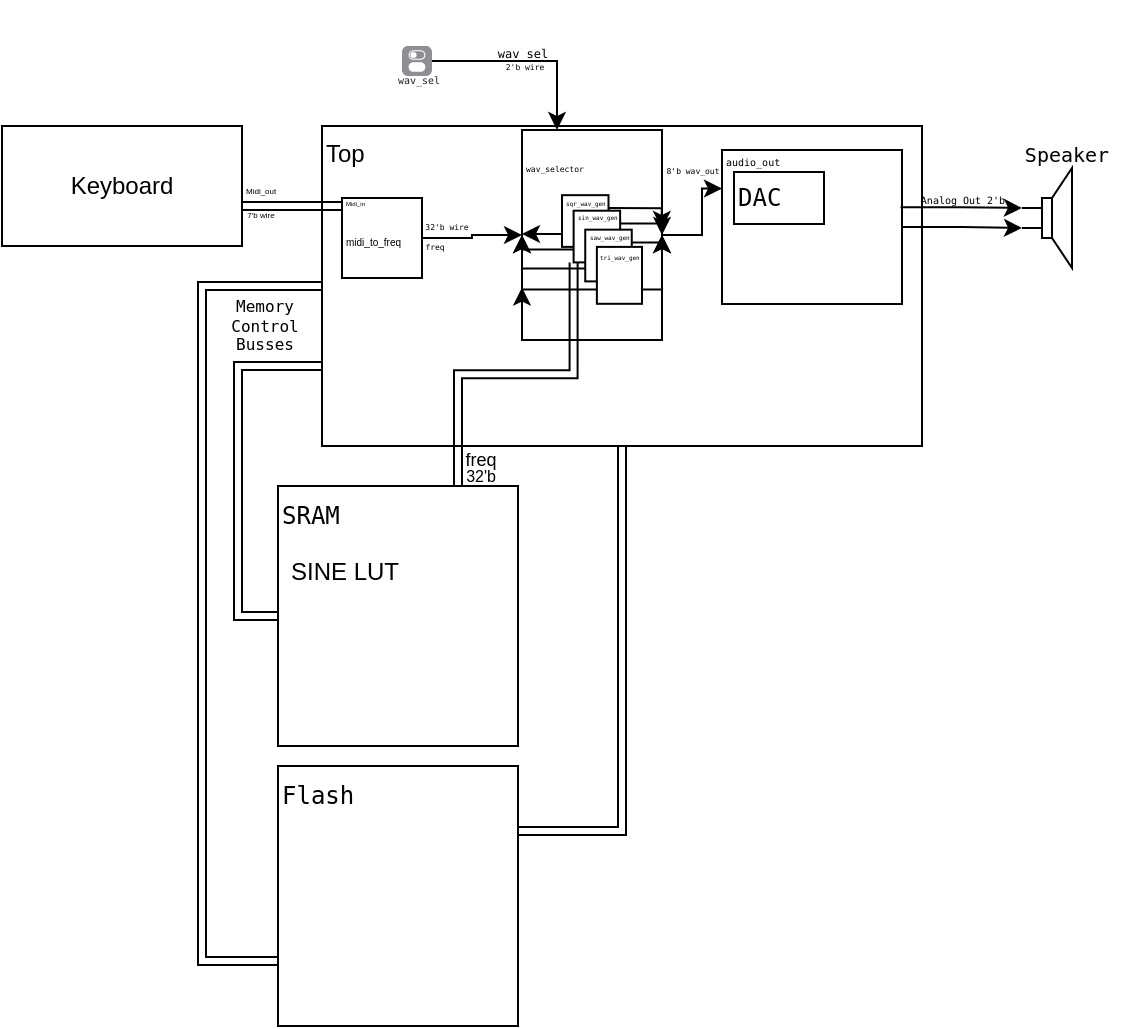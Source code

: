 <mxfile version="24.8.3">
  <diagram name="Page-1" id="_QOZc0Kbb-y-8wDCSOqI">
    <mxGraphModel dx="988" dy="519" grid="1" gridSize="10" guides="1" tooltips="1" connect="1" arrows="1" fold="1" page="1" pageScale="1" pageWidth="850" pageHeight="1100" math="0" shadow="0">
      <root>
        <mxCell id="0" />
        <mxCell id="1" parent="0" />
        <mxCell id="X8n9h5kDbns02P29xxu_-1" value="" style="group;movable=1;resizable=1;rotatable=1;deletable=1;editable=1;locked=0;connectable=1;" parent="1" vertex="1" connectable="0">
          <mxGeometry x="20" y="57" width="562" height="223" as="geometry" />
        </mxCell>
        <mxCell id="DpxpJyjisL2csvLSL_Co-1" value="Top" style="rounded=0;whiteSpace=wrap;html=1;align=left;verticalAlign=top;movable=1;resizable=1;rotatable=1;deletable=1;editable=1;locked=0;connectable=1;" parent="X8n9h5kDbns02P29xxu_-1" vertex="1">
          <mxGeometry x="160" y="63" width="300" height="160" as="geometry" />
        </mxCell>
        <mxCell id="DpxpJyjisL2csvLSL_Co-22" style="edgeStyle=orthogonalEdgeStyle;rounded=0;orthogonalLoop=1;jettySize=auto;html=1;exitX=1;exitY=0.5;exitDx=0;exitDy=0;entryX=0;entryY=0.5;entryDx=0;entryDy=0;movable=1;resizable=1;rotatable=1;deletable=1;editable=1;locked=0;connectable=1;" parent="X8n9h5kDbns02P29xxu_-1" source="DpxpJyjisL2csvLSL_Co-2" target="DpxpJyjisL2csvLSL_Co-12" edge="1">
          <mxGeometry relative="1" as="geometry" />
        </mxCell>
        <mxCell id="DpxpJyjisL2csvLSL_Co-27" value="&lt;pre style=&quot;line-height: 0%;&quot;&gt;&lt;font style=&quot;font-size: 4px;&quot;&gt;32&#39;b wire&lt;/font&gt;&lt;/pre&gt;" style="edgeLabel;html=1;align=center;verticalAlign=middle;resizable=1;points=[];labelBackgroundColor=none;movable=1;rotatable=1;deletable=1;editable=1;locked=0;connectable=1;" parent="DpxpJyjisL2csvLSL_Co-22" vertex="1" connectable="0">
          <mxGeometry x="-0.697" relative="1" as="geometry">
            <mxPoint x="4" y="-7" as="offset" />
          </mxGeometry>
        </mxCell>
        <mxCell id="DpxpJyjisL2csvLSL_Co-28" value="&lt;pre&gt;&lt;font style=&quot;font-size: 4px;&quot;&gt;freq&lt;/font&gt;&lt;/pre&gt;" style="edgeLabel;html=1;align=center;verticalAlign=middle;resizable=1;points=[];labelBackgroundColor=none;movable=1;rotatable=1;deletable=1;editable=1;locked=0;connectable=1;" parent="DpxpJyjisL2csvLSL_Co-22" vertex="1" connectable="0">
          <mxGeometry x="-0.113" relative="1" as="geometry">
            <mxPoint x="-17" y="2" as="offset" />
          </mxGeometry>
        </mxCell>
        <mxCell id="DpxpJyjisL2csvLSL_Co-2" value="&lt;font style=&quot;font-size: 5px;&quot;&gt;midi_to_freq&lt;/font&gt;" style="rounded=0;whiteSpace=wrap;html=1;align=left;movable=1;resizable=1;rotatable=1;deletable=1;editable=1;locked=0;connectable=1;" parent="X8n9h5kDbns02P29xxu_-1" vertex="1">
          <mxGeometry x="170" y="99" width="40" height="40" as="geometry" />
        </mxCell>
        <mxCell id="DpxpJyjisL2csvLSL_Co-3" value="Keyboard" style="rounded=0;whiteSpace=wrap;html=1;movable=1;resizable=1;rotatable=1;deletable=1;editable=1;locked=0;connectable=1;" parent="X8n9h5kDbns02P29xxu_-1" vertex="1">
          <mxGeometry y="63" width="120" height="60" as="geometry" />
        </mxCell>
        <mxCell id="DpxpJyjisL2csvLSL_Co-4" value="" style="shape=link;html=1;rounded=0;entryX=0;entryY=0.25;entryDx=0;entryDy=0;movable=1;resizable=1;rotatable=1;deletable=1;editable=1;locked=0;connectable=1;" parent="X8n9h5kDbns02P29xxu_-1" target="DpxpJyjisL2csvLSL_Co-1" edge="1">
          <mxGeometry width="100" relative="1" as="geometry">
            <mxPoint x="120" y="103" as="sourcePoint" />
            <mxPoint x="190" y="103" as="targetPoint" />
          </mxGeometry>
        </mxCell>
        <mxCell id="DpxpJyjisL2csvLSL_Co-5" value="&lt;font style=&quot;font-size: 4px;&quot;&gt;Midi_out&lt;/font&gt;" style="edgeLabel;html=1;align=left;verticalAlign=middle;resizable=1;points=[];movable=1;rotatable=1;deletable=1;editable=1;locked=0;connectable=1;" parent="DpxpJyjisL2csvLSL_Co-4" vertex="1" connectable="0">
          <mxGeometry x="-0.397" y="3" relative="1" as="geometry">
            <mxPoint x="-12" y="-7" as="offset" />
          </mxGeometry>
        </mxCell>
        <mxCell id="DpxpJyjisL2csvLSL_Co-6" value="&lt;font style=&quot;font-size: 3px;&quot;&gt;Midi_in&lt;/font&gt;" style="text;html=1;align=left;verticalAlign=middle;resizable=1;points=[];autosize=1;strokeColor=none;fillColor=none;movable=1;rotatable=1;deletable=1;editable=1;locked=0;connectable=1;" parent="X8n9h5kDbns02P29xxu_-1" vertex="1">
          <mxGeometry x="170" y="84" width="30" height="30" as="geometry" />
        </mxCell>
        <mxCell id="DpxpJyjisL2csvLSL_Co-7" value="&lt;font style=&quot;font-size: 4px;&quot;&gt;7&#39;b wire&lt;/font&gt;" style="text;html=1;align=center;verticalAlign=middle;resizable=1;points=[];autosize=1;strokeColor=none;fillColor=none;movable=1;rotatable=1;deletable=1;editable=1;locked=0;connectable=1;" parent="X8n9h5kDbns02P29xxu_-1" vertex="1">
          <mxGeometry x="109" y="90" width="40" height="30" as="geometry" />
        </mxCell>
        <mxCell id="DpxpJyjisL2csvLSL_Co-10" value="" style="shape=link;html=1;rounded=0;movable=1;resizable=1;rotatable=1;deletable=1;editable=1;locked=0;connectable=1;" parent="X8n9h5kDbns02P29xxu_-1" edge="1">
          <mxGeometry width="100" relative="1" as="geometry">
            <mxPoint x="140" y="103" as="sourcePoint" />
            <mxPoint x="170" y="103" as="targetPoint" />
          </mxGeometry>
        </mxCell>
        <mxCell id="xatcxTwvZZ-EbhXHnizl-2" style="edgeStyle=orthogonalEdgeStyle;rounded=0;orthogonalLoop=1;jettySize=auto;html=1;entryX=0;entryY=0.25;entryDx=0;entryDy=0;movable=1;resizable=1;rotatable=1;deletable=1;editable=1;locked=0;connectable=1;" parent="X8n9h5kDbns02P29xxu_-1" source="DpxpJyjisL2csvLSL_Co-12" target="DpxpJyjisL2csvLSL_Co-41" edge="1">
          <mxGeometry relative="1" as="geometry" />
        </mxCell>
        <mxCell id="DpxpJyjisL2csvLSL_Co-24" value="" style="edgeStyle=orthogonalEdgeStyle;rounded=0;orthogonalLoop=1;jettySize=auto;html=1;entryX=0.25;entryY=0;entryDx=0;entryDy=0;movable=1;resizable=1;rotatable=1;deletable=1;editable=1;locked=0;connectable=1;" parent="X8n9h5kDbns02P29xxu_-1" source="DpxpJyjisL2csvLSL_Co-15" target="DpxpJyjisL2csvLSL_Co-12" edge="1">
          <mxGeometry relative="1" as="geometry" />
        </mxCell>
        <mxCell id="DpxpJyjisL2csvLSL_Co-26" value="&lt;pre style=&quot;line-height: 0%;&quot;&gt;&lt;font style=&quot;font-size: 4px;&quot;&gt;2&#39;b wire&lt;/font&gt;&lt;/pre&gt;&lt;div style=&quot;line-height: 0%; font-size: 10px;&quot;&gt;&lt;br&gt;&lt;/div&gt;" style="edgeLabel;html=1;align=center;verticalAlign=bottom;resizable=1;points=[];labelBackgroundColor=none;movable=1;rotatable=1;deletable=1;editable=1;locked=0;connectable=1;" parent="DpxpJyjisL2csvLSL_Co-24" vertex="1" connectable="0">
          <mxGeometry x="-0.54" relative="1" as="geometry">
            <mxPoint x="23" y="19" as="offset" />
          </mxGeometry>
        </mxCell>
        <mxCell id="DpxpJyjisL2csvLSL_Co-15" value="&lt;pre style=&quot;margin-bottom: 0px; margin-top: -10px;&quot;&gt;&lt;font style=&quot;font-size: 5px;&quot;&gt;wav_sel&lt;/font&gt;&lt;/pre&gt;&lt;div style=&quot;font-size: 7px;&quot;&gt;&lt;br&gt;&lt;/div&gt;" style="html=1;strokeWidth=1;shadow=0;dashed=0;shape=mxgraph.ios7.misc.switch;fillColor=#8F8E94;strokeColor=none;buttonText=;strokeColor2=#222222;fontColor=#222222;fontSize=8;verticalLabelPosition=bottom;verticalAlign=top;align=center;sketch=0;movable=1;resizable=1;rotatable=1;deletable=1;editable=1;locked=0;connectable=1;" parent="X8n9h5kDbns02P29xxu_-1" vertex="1">
          <mxGeometry x="200" y="23" width="15" height="15" as="geometry" />
        </mxCell>
        <mxCell id="DpxpJyjisL2csvLSL_Co-11" value="&lt;pre style=&quot;line-height: 10%; padding-top: 0px; padding-bottom: 0px; margin-top: 0px; margin-bottom: 25px;&quot;&gt;&lt;br&gt;&lt;/pre&gt;" style="rounded=0;whiteSpace=wrap;html=1;align=left;movable=1;resizable=1;rotatable=1;deletable=1;editable=1;locked=0;connectable=1;" parent="X8n9h5kDbns02P29xxu_-1" vertex="1">
          <mxGeometry x="280" y="83" width="23.249" height="14.286" as="geometry" />
        </mxCell>
        <mxCell id="DpxpJyjisL2csvLSL_Co-29" value="&lt;pre style=&quot;line-height: 10%; padding-top: 0px; padding-bottom: 0px; margin-top: 0px; margin-bottom: 25px;&quot;&gt;&lt;br&gt;&lt;/pre&gt;" style="rounded=0;whiteSpace=wrap;html=1;align=left;movable=1;resizable=1;rotatable=1;deletable=1;editable=1;locked=0;connectable=1;" parent="X8n9h5kDbns02P29xxu_-1" vertex="1">
          <mxGeometry x="285.812" y="87.286" width="23.249" height="14.286" as="geometry" />
        </mxCell>
        <mxCell id="DpxpJyjisL2csvLSL_Co-30" value="&lt;pre style=&quot;line-height: 10%; padding-top: 0px; padding-bottom: 0px; margin-top: 0px; margin-bottom: 25px;&quot;&gt;&lt;br&gt;&lt;/pre&gt;" style="rounded=0;whiteSpace=wrap;html=1;align=left;movable=1;resizable=1;rotatable=1;deletable=1;editable=1;locked=0;connectable=1;" parent="X8n9h5kDbns02P29xxu_-1" vertex="1">
          <mxGeometry x="291.625" y="92.524" width="23.249" height="14.286" as="geometry" />
        </mxCell>
        <mxCell id="DpxpJyjisL2csvLSL_Co-31" value="&lt;pre style=&quot;line-height: 10%; padding-top: 0px; padding-bottom: 0px; margin-top: 0px; margin-bottom: 25px;&quot;&gt;&lt;br&gt;&lt;/pre&gt;" style="rounded=0;whiteSpace=wrap;html=1;align=left;movable=1;resizable=1;rotatable=1;deletable=1;editable=1;locked=0;connectable=1;" parent="X8n9h5kDbns02P29xxu_-1" vertex="1">
          <mxGeometry x="297.437" y="97.286" width="22.563" height="15.714" as="geometry" />
        </mxCell>
        <mxCell id="DpxpJyjisL2csvLSL_Co-41" value="&lt;pre style=&quot;margin-top: 0px; margin-bottom: 70px;&quot;&gt;&lt;font style=&quot;font-size: 5px;&quot;&gt;audio_out&lt;/font&gt;&lt;/pre&gt;" style="rounded=0;whiteSpace=wrap;html=1;align=left;movable=1;resizable=1;rotatable=1;deletable=1;editable=1;locked=0;connectable=1;" parent="X8n9h5kDbns02P29xxu_-1" vertex="1">
          <mxGeometry x="360" y="75" width="90" height="77" as="geometry" />
        </mxCell>
        <mxCell id="xatcxTwvZZ-EbhXHnizl-1" value="&lt;pre&gt;DAC&lt;/pre&gt;" style="rounded=0;whiteSpace=wrap;html=1;align=left;movable=1;resizable=1;rotatable=1;deletable=1;editable=1;locked=0;connectable=1;" parent="X8n9h5kDbns02P29xxu_-1" vertex="1">
          <mxGeometry x="366" y="86" width="45" height="26" as="geometry" />
        </mxCell>
        <mxCell id="xatcxTwvZZ-EbhXHnizl-3" value="" style="pointerEvents=1;verticalLabelPosition=bottom;shadow=0;dashed=0;align=center;html=1;verticalAlign=top;shape=mxgraph.electrical.electro-mechanical.loudspeaker;movable=1;resizable=1;rotatable=1;deletable=1;editable=1;locked=0;connectable=1;" parent="X8n9h5kDbns02P29xxu_-1" vertex="1">
          <mxGeometry x="510" y="84" width="25" height="50" as="geometry" />
        </mxCell>
        <mxCell id="xatcxTwvZZ-EbhXHnizl-5" style="edgeStyle=orthogonalEdgeStyle;rounded=0;orthogonalLoop=1;jettySize=auto;html=1;exitX=1;exitY=0.5;exitDx=0;exitDy=0;entryX=0;entryY=0.6;entryDx=0;entryDy=0;entryPerimeter=0;movable=1;resizable=1;rotatable=1;deletable=1;editable=1;locked=0;connectable=1;" parent="X8n9h5kDbns02P29xxu_-1" source="DpxpJyjisL2csvLSL_Co-41" target="xatcxTwvZZ-EbhXHnizl-3" edge="1">
          <mxGeometry relative="1" as="geometry" />
        </mxCell>
        <mxCell id="xatcxTwvZZ-EbhXHnizl-6" style="edgeStyle=orthogonalEdgeStyle;rounded=0;orthogonalLoop=1;jettySize=auto;html=1;entryX=0;entryY=0.4;entryDx=0;entryDy=0;entryPerimeter=0;exitX=0.992;exitY=0.371;exitDx=0;exitDy=0;exitPerimeter=0;movable=1;resizable=1;rotatable=1;deletable=1;editable=1;locked=0;connectable=1;" parent="X8n9h5kDbns02P29xxu_-1" source="DpxpJyjisL2csvLSL_Co-41" target="xatcxTwvZZ-EbhXHnizl-3" edge="1">
          <mxGeometry relative="1" as="geometry">
            <mxPoint x="450" y="103" as="sourcePoint" />
          </mxGeometry>
        </mxCell>
        <mxCell id="xatcxTwvZZ-EbhXHnizl-7" value="&lt;pre&gt;&lt;font style=&quot;font-size: 5px;&quot;&gt;Analog Out 2&#39;b&lt;/font&gt;&lt;/pre&gt;" style="text;html=1;align=center;verticalAlign=middle;resizable=1;points=[];autosize=1;strokeColor=none;fillColor=none;movable=1;rotatable=1;deletable=1;editable=1;locked=0;connectable=1;" parent="X8n9h5kDbns02P29xxu_-1" vertex="1">
          <mxGeometry x="450" y="73" width="60" height="50" as="geometry" />
        </mxCell>
        <mxCell id="xatcxTwvZZ-EbhXHnizl-8" value="&lt;pre&gt;&lt;font style=&quot;font-size: 10px;&quot;&gt;Speaker&lt;/font&gt;&lt;/pre&gt;" style="text;html=1;align=center;verticalAlign=middle;resizable=1;points=[];autosize=1;strokeColor=none;fillColor=none;movable=1;rotatable=1;deletable=1;editable=1;locked=0;connectable=1;" parent="X8n9h5kDbns02P29xxu_-1" vertex="1">
          <mxGeometry x="502" y="52" width="60" height="50" as="geometry" />
        </mxCell>
        <mxCell id="xatcxTwvZZ-EbhXHnizl-9" value="&lt;pre&gt;&lt;font style=&quot;font-size: 6px;&quot;&gt;wav_sel&lt;/font&gt;&lt;/pre&gt;" style="text;html=1;align=center;verticalAlign=middle;resizable=1;points=[];autosize=1;strokeColor=none;fillColor=none;movable=1;rotatable=1;deletable=1;editable=1;locked=0;connectable=1;" parent="X8n9h5kDbns02P29xxu_-1" vertex="1">
          <mxGeometry x="235" width="50" height="50" as="geometry" />
        </mxCell>
        <mxCell id="xatcxTwvZZ-EbhXHnizl-14" value="&lt;pre&gt;&lt;font style=&quot;font-size: 4px;&quot;&gt;8&#39;b wav_out&lt;/font&gt;&lt;/pre&gt;" style="text;html=1;align=center;verticalAlign=middle;resizable=1;points=[];autosize=1;strokeColor=none;fillColor=none;movable=1;rotatable=1;deletable=1;editable=1;locked=0;connectable=1;" parent="X8n9h5kDbns02P29xxu_-1" vertex="1">
          <mxGeometry x="320" y="58" width="50" height="50" as="geometry" />
        </mxCell>
        <mxCell id="X8n9h5kDbns02P29xxu_-2" value="" style="group;movable=1;resizable=1;rotatable=1;deletable=1;editable=1;locked=0;connectable=1;" parent="X8n9h5kDbns02P29xxu_-1" vertex="1" connectable="0">
          <mxGeometry x="260" y="65" width="70" height="105" as="geometry" />
        </mxCell>
        <mxCell id="X8n9h5kDbns02P29xxu_-4" style="edgeStyle=orthogonalEdgeStyle;rounded=0;orthogonalLoop=1;jettySize=auto;html=1;exitX=0;exitY=0.5;exitDx=0;exitDy=0;entryX=0;entryY=1;entryDx=0;entryDy=0;movable=1;resizable=1;rotatable=1;deletable=1;editable=1;locked=0;connectable=1;" parent="X8n9h5kDbns02P29xxu_-2" source="DpxpJyjisL2csvLSL_Co-12" target="DpxpJyjisL2csvLSL_Co-33" edge="1">
          <mxGeometry relative="1" as="geometry" />
        </mxCell>
        <mxCell id="DpxpJyjisL2csvLSL_Co-12" value="&lt;pre style=&quot;line-height: 70%; margin-bottom: 70px; margin-top: 0px;&quot;&gt;&lt;font style=&quot;font-size: 4px;&quot;&gt;wav_selector&lt;/font&gt;&lt;/pre&gt;" style="rounded=0;whiteSpace=wrap;html=1;align=left;movable=1;resizable=1;rotatable=1;deletable=1;editable=1;locked=0;connectable=1;" parent="X8n9h5kDbns02P29xxu_-2" vertex="1">
          <mxGeometry width="70" height="105" as="geometry" />
        </mxCell>
        <mxCell id="X8n9h5kDbns02P29xxu_-7" style="edgeStyle=orthogonalEdgeStyle;rounded=0;orthogonalLoop=1;jettySize=auto;html=1;exitX=0;exitY=0.75;exitDx=0;exitDy=0;entryX=0;entryY=0.5;entryDx=0;entryDy=0;movable=1;resizable=1;rotatable=1;deletable=1;editable=1;locked=0;connectable=1;" parent="X8n9h5kDbns02P29xxu_-2" source="DpxpJyjisL2csvLSL_Co-32" target="DpxpJyjisL2csvLSL_Co-12" edge="1">
          <mxGeometry relative="1" as="geometry" />
        </mxCell>
        <mxCell id="DpxpJyjisL2csvLSL_Co-32" value="&lt;pre style=&quot;line-height: 10%; padding-top: 0px; padding-bottom: 0px; margin-top: 0px; margin-bottom: 20px;&quot;&gt;&lt;font style=&quot;font-size: 3px;&quot;&gt;sqr_wav_gen&lt;/font&gt;&lt;/pre&gt;" style="rounded=0;whiteSpace=wrap;html=1;align=left;movable=1;resizable=1;rotatable=1;deletable=1;editable=1;locked=0;connectable=1;" parent="X8n9h5kDbns02P29xxu_-2" vertex="1">
          <mxGeometry x="20" y="32.586" width="23.249" height="25.862" as="geometry" />
        </mxCell>
        <mxCell id="X8n9h5kDbns02P29xxu_-8" style="edgeStyle=orthogonalEdgeStyle;rounded=0;orthogonalLoop=1;jettySize=auto;html=1;exitX=0;exitY=0.75;exitDx=0;exitDy=0;entryX=0;entryY=0.5;entryDx=0;entryDy=0;movable=1;resizable=1;rotatable=1;deletable=1;editable=1;locked=0;connectable=1;" parent="X8n9h5kDbns02P29xxu_-2" source="DpxpJyjisL2csvLSL_Co-33" target="DpxpJyjisL2csvLSL_Co-12" edge="1">
          <mxGeometry relative="1" as="geometry" />
        </mxCell>
        <mxCell id="X8n9h5kDbns02P29xxu_-15" style="edgeStyle=orthogonalEdgeStyle;rounded=0;orthogonalLoop=1;jettySize=auto;html=1;exitX=1;exitY=0.25;exitDx=0;exitDy=0;entryX=1;entryY=0.5;entryDx=0;entryDy=0;movable=1;resizable=1;rotatable=1;deletable=1;editable=1;locked=0;connectable=1;" parent="X8n9h5kDbns02P29xxu_-2" source="DpxpJyjisL2csvLSL_Co-33" target="DpxpJyjisL2csvLSL_Co-12" edge="1">
          <mxGeometry relative="1" as="geometry" />
        </mxCell>
        <mxCell id="DpxpJyjisL2csvLSL_Co-33" value="&lt;pre style=&quot;line-height: 10%; padding-top: 0px; padding-bottom: 0px; margin-top: 0px; margin-bottom: 20px;&quot;&gt;&lt;font style=&quot;font-size: 3px;&quot;&gt;sin_wav_gen&lt;/font&gt;&lt;/pre&gt;" style="rounded=0;whiteSpace=wrap;html=1;align=left;movable=1;resizable=1;rotatable=1;deletable=1;editable=1;locked=0;connectable=1;" parent="X8n9h5kDbns02P29xxu_-2" vertex="1">
          <mxGeometry x="25.812" y="40.345" width="23.249" height="25.862" as="geometry" />
        </mxCell>
        <mxCell id="X8n9h5kDbns02P29xxu_-9" style="edgeStyle=orthogonalEdgeStyle;rounded=0;orthogonalLoop=1;jettySize=auto;html=1;exitX=0;exitY=0.75;exitDx=0;exitDy=0;entryX=0;entryY=0.5;entryDx=0;entryDy=0;movable=1;resizable=1;rotatable=1;deletable=1;editable=1;locked=0;connectable=1;" parent="X8n9h5kDbns02P29xxu_-2" source="DpxpJyjisL2csvLSL_Co-34" target="DpxpJyjisL2csvLSL_Co-12" edge="1">
          <mxGeometry relative="1" as="geometry" />
        </mxCell>
        <mxCell id="X8n9h5kDbns02P29xxu_-14" style="edgeStyle=orthogonalEdgeStyle;rounded=0;orthogonalLoop=1;jettySize=auto;html=1;exitX=1;exitY=0.25;exitDx=0;exitDy=0;entryX=1;entryY=0.5;entryDx=0;entryDy=0;movable=1;resizable=1;rotatable=1;deletable=1;editable=1;locked=0;connectable=1;" parent="X8n9h5kDbns02P29xxu_-2" source="DpxpJyjisL2csvLSL_Co-34" target="DpxpJyjisL2csvLSL_Co-12" edge="1">
          <mxGeometry relative="1" as="geometry" />
        </mxCell>
        <mxCell id="DpxpJyjisL2csvLSL_Co-34" value="&lt;pre style=&quot;line-height: 10%; padding-top: 0px; padding-bottom: 0px; margin-top: 0px; margin-bottom: 20px;&quot;&gt;&lt;font style=&quot;font-size: 3px;&quot;&gt;saw_wav_gen&lt;/font&gt;&lt;/pre&gt;" style="rounded=0;whiteSpace=wrap;html=1;align=left;movable=1;resizable=1;rotatable=1;deletable=1;editable=1;locked=0;connectable=1;" parent="X8n9h5kDbns02P29xxu_-2" vertex="1">
          <mxGeometry x="31.625" y="49.828" width="23.249" height="25.862" as="geometry" />
        </mxCell>
        <mxCell id="X8n9h5kDbns02P29xxu_-12" style="edgeStyle=orthogonalEdgeStyle;rounded=0;orthogonalLoop=1;jettySize=auto;html=1;exitX=0;exitY=0.75;exitDx=0;exitDy=0;entryX=0;entryY=0.75;entryDx=0;entryDy=0;movable=1;resizable=1;rotatable=1;deletable=1;editable=1;locked=0;connectable=1;" parent="X8n9h5kDbns02P29xxu_-2" source="DpxpJyjisL2csvLSL_Co-35" target="DpxpJyjisL2csvLSL_Co-12" edge="1">
          <mxGeometry relative="1" as="geometry" />
        </mxCell>
        <mxCell id="X8n9h5kDbns02P29xxu_-13" style="edgeStyle=orthogonalEdgeStyle;rounded=0;orthogonalLoop=1;jettySize=auto;html=1;exitX=1;exitY=0.75;exitDx=0;exitDy=0;entryX=1;entryY=0.5;entryDx=0;entryDy=0;movable=1;resizable=1;rotatable=1;deletable=1;editable=1;locked=0;connectable=1;" parent="X8n9h5kDbns02P29xxu_-2" source="DpxpJyjisL2csvLSL_Co-35" target="DpxpJyjisL2csvLSL_Co-12" edge="1">
          <mxGeometry relative="1" as="geometry" />
        </mxCell>
        <mxCell id="DpxpJyjisL2csvLSL_Co-35" value="&lt;pre style=&quot;line-height: 10%; padding-top: 0px; padding-bottom: 0px; margin-top: 0px; margin-bottom: 20px;&quot;&gt;&lt;font style=&quot;font-size: 3px;&quot;&gt;tri_wav_gen&lt;/font&gt;&lt;/pre&gt;" style="rounded=0;whiteSpace=wrap;html=1;align=left;movable=1;resizable=1;rotatable=1;deletable=1;editable=1;locked=0;connectable=1;" parent="X8n9h5kDbns02P29xxu_-2" vertex="1">
          <mxGeometry x="37.437" y="58.448" width="22.563" height="28.448" as="geometry" />
        </mxCell>
        <mxCell id="X8n9h5kDbns02P29xxu_-16" style="edgeStyle=orthogonalEdgeStyle;rounded=0;orthogonalLoop=1;jettySize=auto;html=1;exitX=1;exitY=0.25;exitDx=0;exitDy=0;entryX=0.999;entryY=0.471;entryDx=0;entryDy=0;entryPerimeter=0;movable=1;resizable=1;rotatable=1;deletable=1;editable=1;locked=0;connectable=1;" parent="X8n9h5kDbns02P29xxu_-2" source="DpxpJyjisL2csvLSL_Co-32" target="DpxpJyjisL2csvLSL_Co-12" edge="1">
          <mxGeometry relative="1" as="geometry" />
        </mxCell>
        <mxCell id="X8n9h5kDbns02P29xxu_-154" style="edgeStyle=orthogonalEdgeStyle;rounded=0;orthogonalLoop=1;jettySize=auto;html=1;exitX=0.75;exitY=0;exitDx=0;exitDy=0;entryX=0;entryY=1;entryDx=0;entryDy=0;shape=link;" parent="1" source="X8n9h5kDbns02P29xxu_-149" target="DpxpJyjisL2csvLSL_Co-33" edge="1">
          <mxGeometry relative="1" as="geometry" />
        </mxCell>
        <mxCell id="X8n9h5kDbns02P29xxu_-149" value="&lt;pre style=&quot;margin-bottom: 100px; padding-bottom: 0px; margin-top: 0px;&quot;&gt;SRAM&lt;/pre&gt;" style="whiteSpace=wrap;html=1;align=left;" parent="1" vertex="1">
          <mxGeometry x="158" y="300" width="120" height="130" as="geometry" />
        </mxCell>
        <mxCell id="X8n9h5kDbns02P29xxu_-150" value="SINE LUT" style="text;html=1;align=center;verticalAlign=middle;resizable=0;points=[];autosize=1;strokeColor=none;fillColor=none;" parent="1" vertex="1">
          <mxGeometry x="151" y="328" width="80" height="30" as="geometry" />
        </mxCell>
        <mxCell id="X8n9h5kDbns02P29xxu_-152" style="edgeStyle=orthogonalEdgeStyle;rounded=0;orthogonalLoop=1;jettySize=auto;html=1;exitX=0;exitY=0.75;exitDx=0;exitDy=0;entryX=0;entryY=0.5;entryDx=0;entryDy=0;shape=link;" parent="1" source="DpxpJyjisL2csvLSL_Co-1" target="X8n9h5kDbns02P29xxu_-149" edge="1">
          <mxGeometry relative="1" as="geometry" />
        </mxCell>
        <mxCell id="X8n9h5kDbns02P29xxu_-155" value="&lt;font style=&quot;font-size: 9px;&quot;&gt;freq&lt;/font&gt;" style="text;html=1;align=center;verticalAlign=middle;resizable=0;points=[];autosize=1;strokeColor=none;fillColor=none;" parent="1" vertex="1">
          <mxGeometry x="239" y="271" width="40" height="30" as="geometry" />
        </mxCell>
        <mxCell id="X8n9h5kDbns02P29xxu_-156" value="&lt;font style=&quot;font-size: 8px;&quot;&gt;32&#39;b&lt;/font&gt;" style="text;html=1;align=center;verticalAlign=middle;resizable=0;points=[];autosize=1;strokeColor=none;fillColor=none;" parent="1" vertex="1">
          <mxGeometry x="239" y="279" width="40" height="30" as="geometry" />
        </mxCell>
        <mxCell id="X8n9h5kDbns02P29xxu_-157" value="&lt;pre style=&quot;font-size: 8px;&quot;&gt;&lt;font style=&quot;font-size: 8px;&quot;&gt;Memory&lt;br/&gt;Control&lt;br/&gt;Busses&lt;/font&gt;&lt;/pre&gt;" style="text;html=1;align=center;verticalAlign=middle;resizable=0;points=[];autosize=1;strokeColor=none;fillColor=none;" parent="1" vertex="1">
          <mxGeometry x="126" y="190" width="50" height="60" as="geometry" />
        </mxCell>
        <mxCell id="Yc1D7RxCytLYVt6k7FUV-5" style="edgeStyle=orthogonalEdgeStyle;rounded=0;orthogonalLoop=1;jettySize=auto;html=1;exitX=1;exitY=0.25;exitDx=0;exitDy=0;entryX=0.5;entryY=1;entryDx=0;entryDy=0;shape=link;" edge="1" parent="1" source="Yc1D7RxCytLYVt6k7FUV-1" target="DpxpJyjisL2csvLSL_Co-1">
          <mxGeometry relative="1" as="geometry" />
        </mxCell>
        <mxCell id="Yc1D7RxCytLYVt6k7FUV-1" value="&lt;pre style=&quot;margin-bottom: 100px; padding-bottom: 0px; margin-top: 0px;&quot;&gt;Flash&lt;/pre&gt;" style="whiteSpace=wrap;html=1;align=left;" vertex="1" parent="1">
          <mxGeometry x="158" y="440" width="120" height="130" as="geometry" />
        </mxCell>
        <mxCell id="Yc1D7RxCytLYVt6k7FUV-3" style="edgeStyle=orthogonalEdgeStyle;rounded=0;orthogonalLoop=1;jettySize=auto;html=1;exitX=0;exitY=0.5;exitDx=0;exitDy=0;entryX=0;entryY=0.75;entryDx=0;entryDy=0;shape=link;" edge="1" parent="1" source="DpxpJyjisL2csvLSL_Co-1" target="Yc1D7RxCytLYVt6k7FUV-1">
          <mxGeometry relative="1" as="geometry">
            <Array as="points">
              <mxPoint x="120" y="200" />
              <mxPoint x="120" y="538" />
            </Array>
          </mxGeometry>
        </mxCell>
      </root>
    </mxGraphModel>
  </diagram>
</mxfile>
